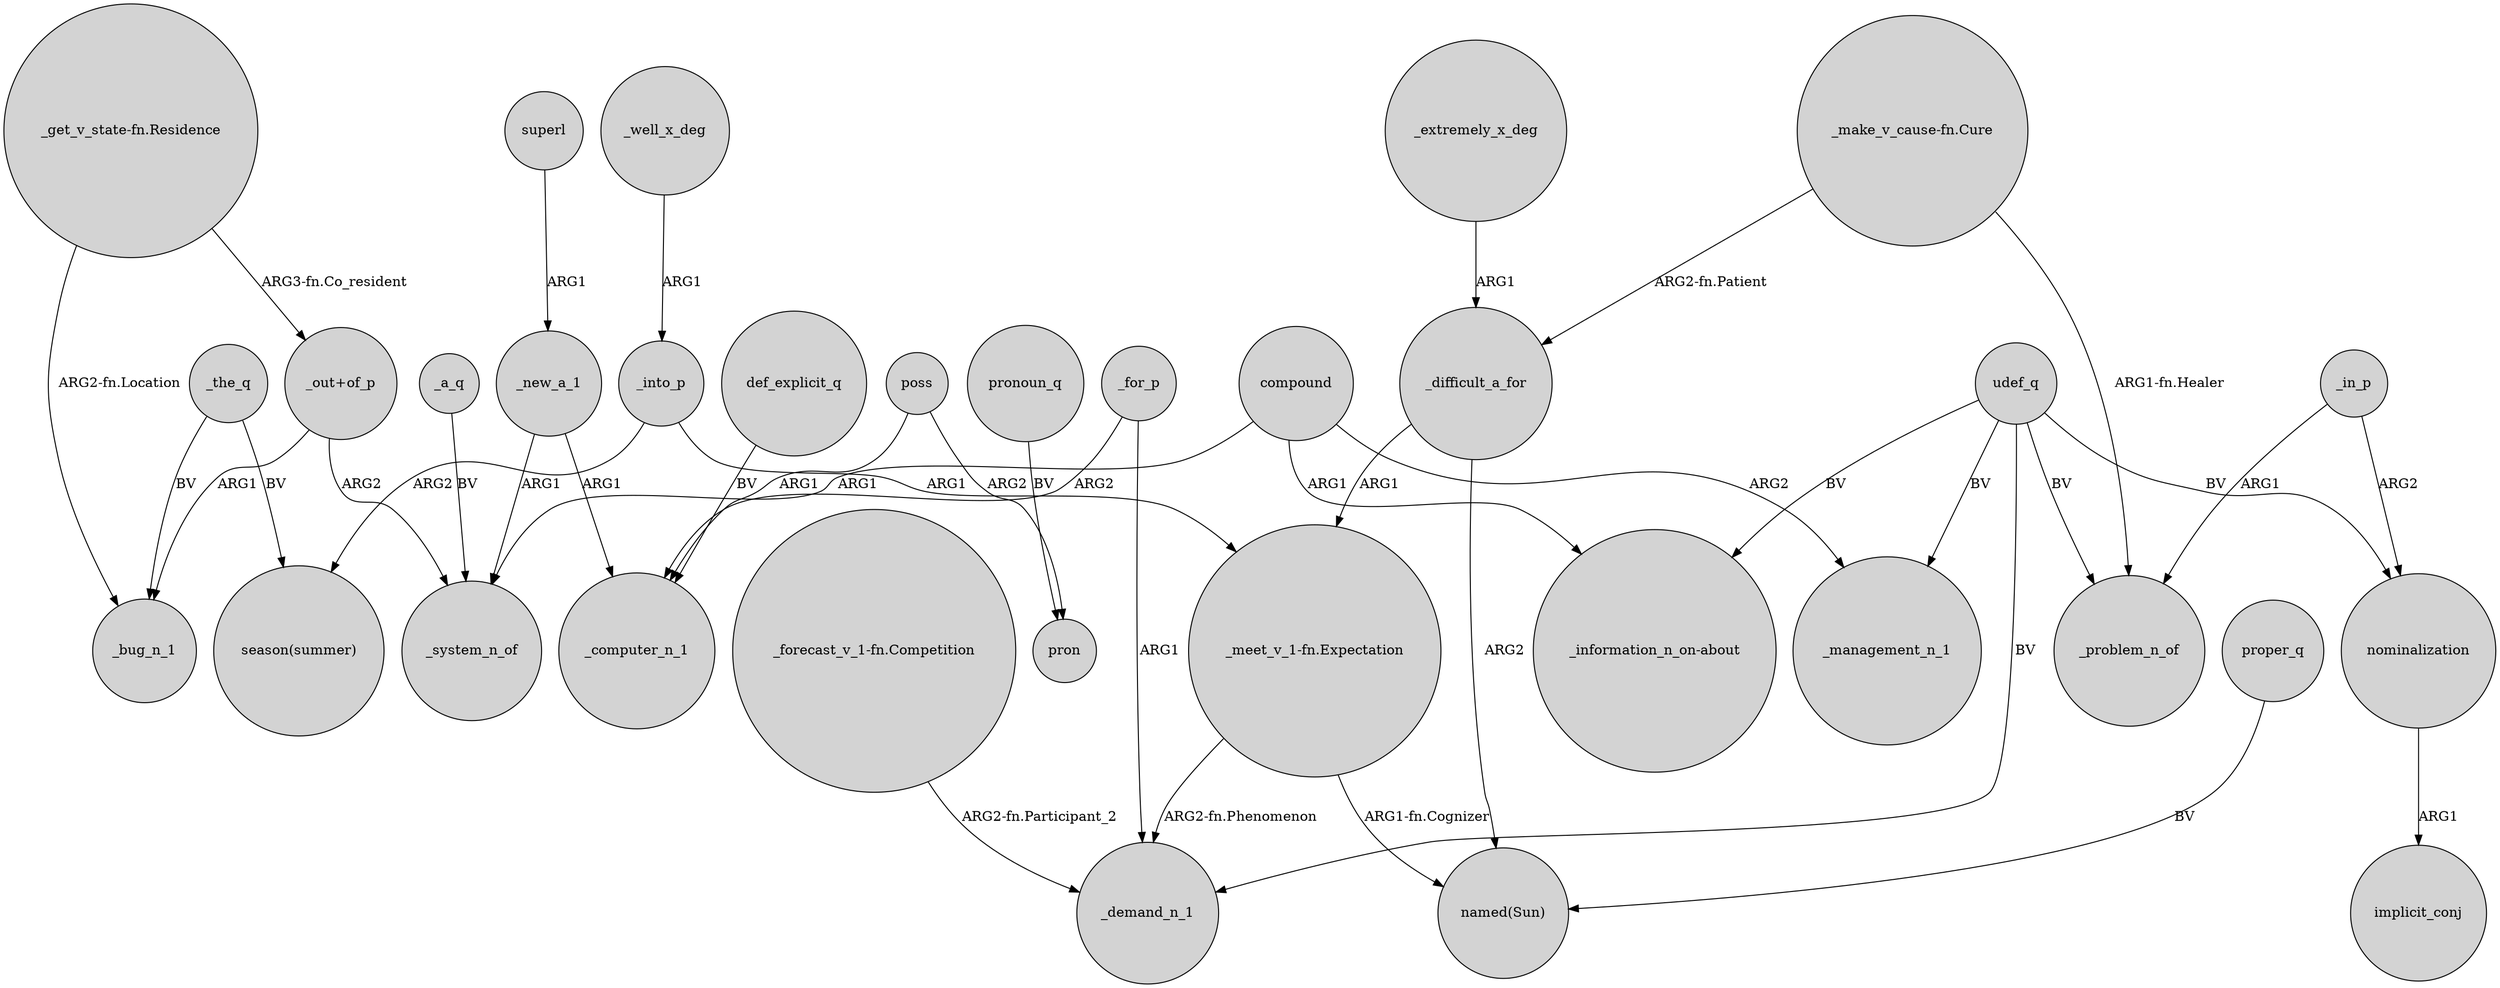 digraph {
	node [shape=circle style=filled]
	compound -> _system_n_of [label=ARG1]
	_for_p -> _demand_n_1 [label=ARG1]
	"_forecast_v_1-fn.Competition" -> _demand_n_1 [label="ARG2-fn.Participant_2"]
	def_explicit_q -> _computer_n_1 [label=BV]
	_difficult_a_for -> "named(Sun)" [label=ARG2]
	nominalization -> implicit_conj [label=ARG1]
	_into_p -> "_meet_v_1-fn.Expectation" [label=ARG1]
	udef_q -> _problem_n_of [label=BV]
	"_make_v_cause-fn.Cure" -> _problem_n_of [label="ARG1-fn.Healer"]
	_into_p -> "season(summer)" [label=ARG2]
	udef_q -> "_information_n_on-about" [label=BV]
	"_out+of_p" -> _bug_n_1 [label=ARG1]
	udef_q -> nominalization [label=BV]
	"_get_v_state-fn.Residence" -> _bug_n_1 [label="ARG2-fn.Location"]
	"_meet_v_1-fn.Expectation" -> "named(Sun)" [label="ARG1-fn.Cognizer"]
	compound -> _management_n_1 [label=ARG2]
	udef_q -> _management_n_1 [label=BV]
	pronoun_q -> pron [label=BV]
	_the_q -> "season(summer)" [label=BV]
	_new_a_1 -> _system_n_of [label=ARG1]
	poss -> pron [label=ARG2]
	_in_p -> _problem_n_of [label=ARG1]
	proper_q -> "named(Sun)" [label=BV]
	"_out+of_p" -> _system_n_of [label=ARG2]
	_for_p -> _computer_n_1 [label=ARG2]
	udef_q -> _demand_n_1 [label=BV]
	_difficult_a_for -> "_meet_v_1-fn.Expectation" [label=ARG1]
	_the_q -> _bug_n_1 [label=BV]
	_well_x_deg -> _into_p [label=ARG1]
	compound -> "_information_n_on-about" [label=ARG1]
	_new_a_1 -> _computer_n_1 [label=ARG1]
	"_make_v_cause-fn.Cure" -> _difficult_a_for [label="ARG2-fn.Patient"]
	poss -> _computer_n_1 [label=ARG1]
	_in_p -> nominalization [label=ARG2]
	"_get_v_state-fn.Residence" -> "_out+of_p" [label="ARG3-fn.Co_resident"]
	"_meet_v_1-fn.Expectation" -> _demand_n_1 [label="ARG2-fn.Phenomenon"]
	_extremely_x_deg -> _difficult_a_for [label=ARG1]
	_a_q -> _system_n_of [label=BV]
	superl -> _new_a_1 [label=ARG1]
}

